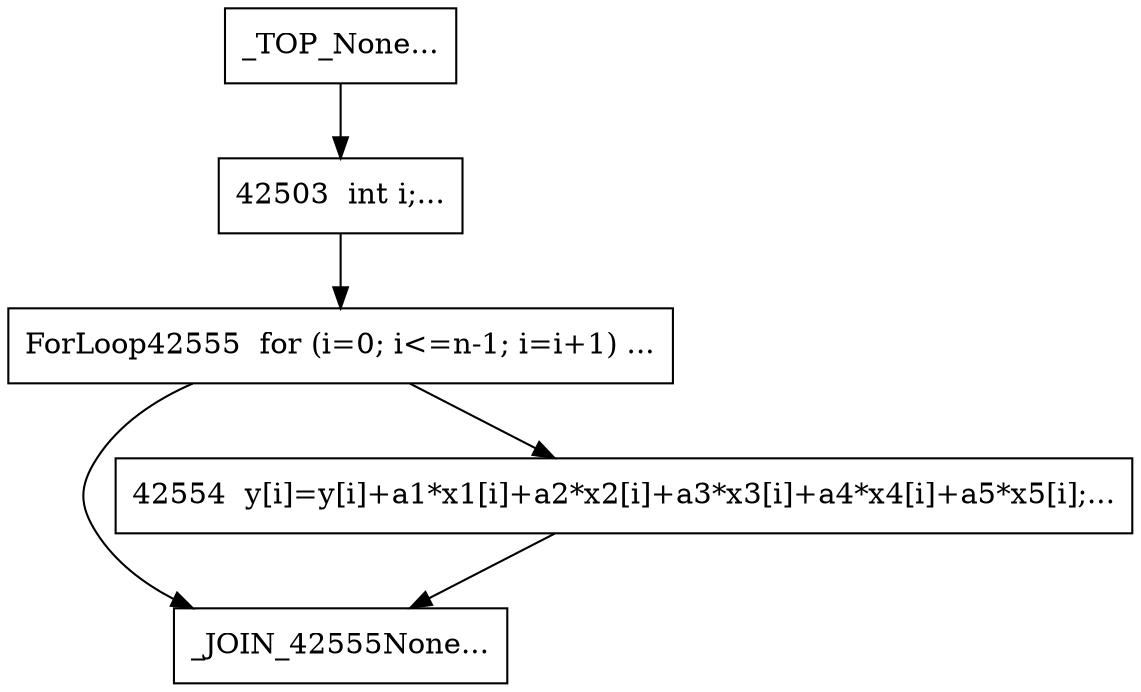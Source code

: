 digraph CFG {
	_JOIN_42555 [label="_JOIN_42555None...",shape=box];
	42503 [label="42503  int i;...",shape=box];
	42503 -> ForLoop42555;
	ForLoop42555 [label="ForLoop42555  for (i=0; i<=n-1; i=i+1) ...",shape=box];
	ForLoop42555 -> 42554;
	ForLoop42555 -> _JOIN_42555;
	_TOP_ [label="_TOP_None...",shape=box];
	_TOP_ -> 42503;
	42554 [label="42554  y[i]=y[i]+a1*x1[i]+a2*x2[i]+a3*x3[i]+a4*x4[i]+a5*x5[i];...",shape=box];
	42554 -> _JOIN_42555;

}
